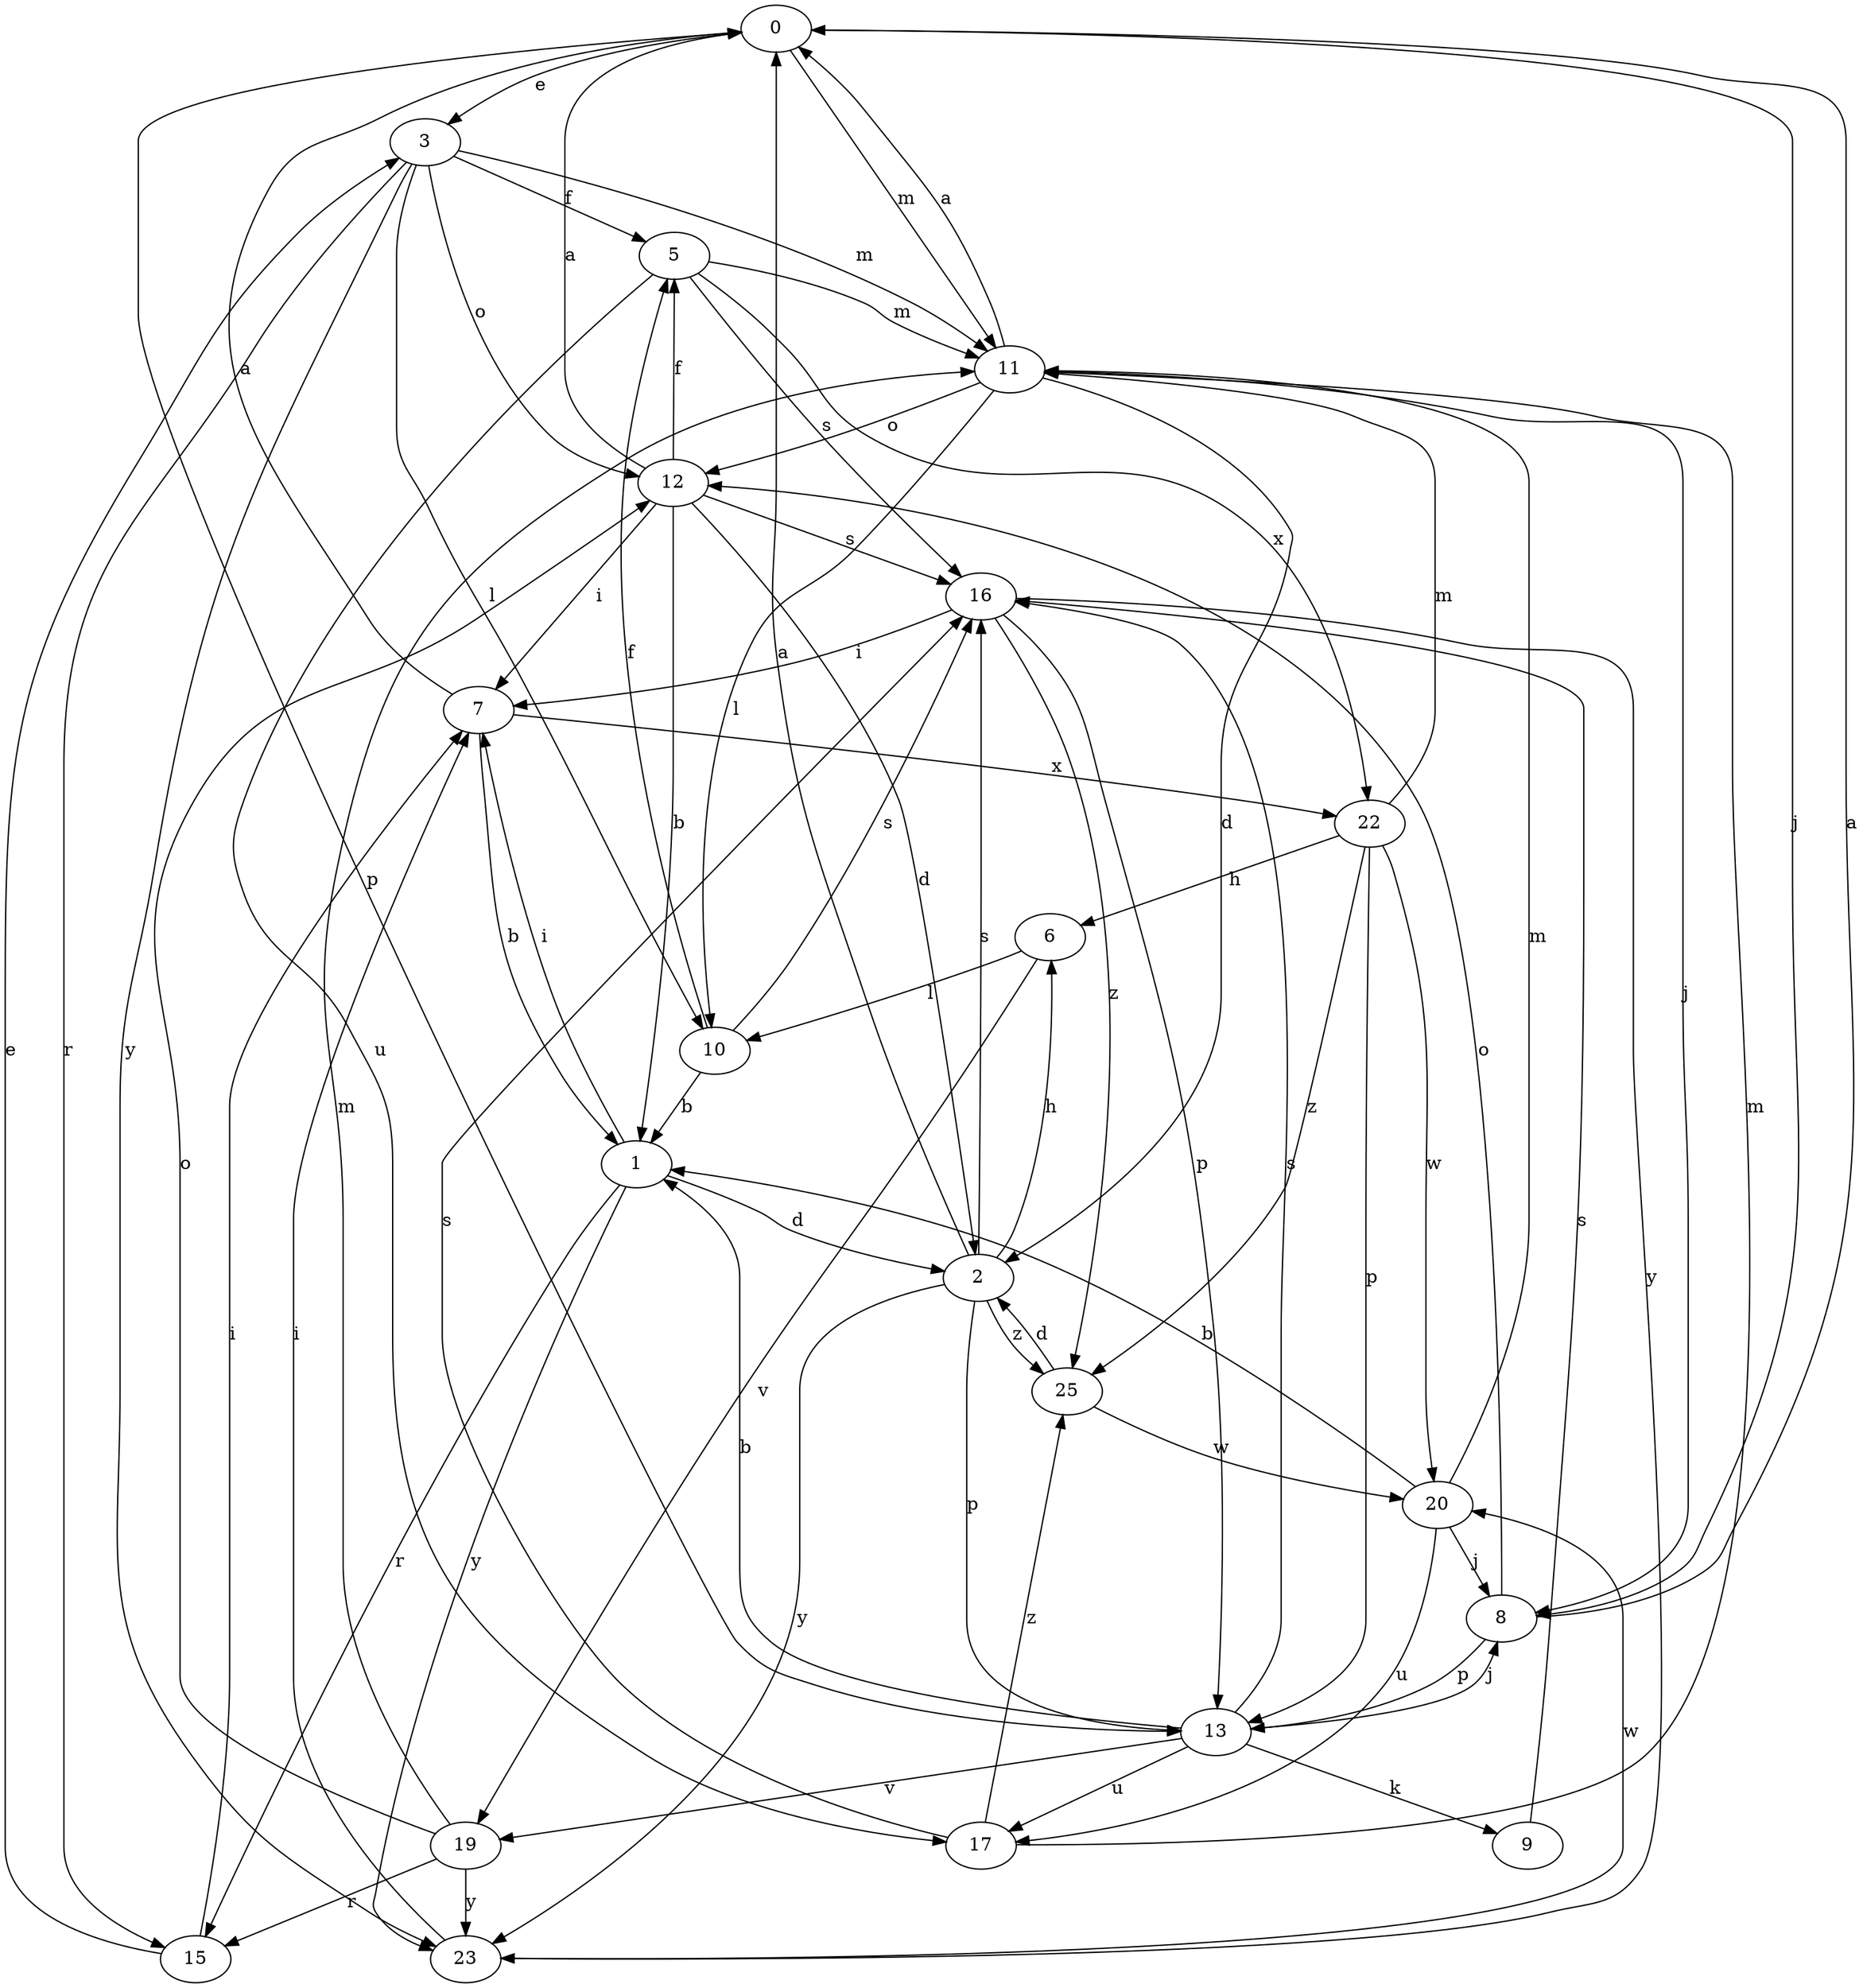 strict digraph  {
0;
1;
2;
3;
5;
6;
7;
8;
9;
10;
11;
12;
13;
15;
16;
17;
19;
20;
22;
23;
25;
0 -> 3  [label=e];
0 -> 8  [label=j];
0 -> 11  [label=m];
0 -> 13  [label=p];
1 -> 2  [label=d];
1 -> 7  [label=i];
1 -> 15  [label=r];
1 -> 23  [label=y];
2 -> 0  [label=a];
2 -> 6  [label=h];
2 -> 13  [label=p];
2 -> 16  [label=s];
2 -> 23  [label=y];
2 -> 25  [label=z];
3 -> 5  [label=f];
3 -> 10  [label=l];
3 -> 11  [label=m];
3 -> 12  [label=o];
3 -> 15  [label=r];
3 -> 23  [label=y];
5 -> 11  [label=m];
5 -> 16  [label=s];
5 -> 17  [label=u];
5 -> 22  [label=x];
6 -> 10  [label=l];
6 -> 19  [label=v];
7 -> 0  [label=a];
7 -> 1  [label=b];
7 -> 22  [label=x];
8 -> 0  [label=a];
8 -> 12  [label=o];
8 -> 13  [label=p];
9 -> 16  [label=s];
10 -> 1  [label=b];
10 -> 5  [label=f];
10 -> 16  [label=s];
11 -> 0  [label=a];
11 -> 2  [label=d];
11 -> 8  [label=j];
11 -> 10  [label=l];
11 -> 12  [label=o];
12 -> 0  [label=a];
12 -> 1  [label=b];
12 -> 2  [label=d];
12 -> 5  [label=f];
12 -> 7  [label=i];
12 -> 16  [label=s];
13 -> 1  [label=b];
13 -> 8  [label=j];
13 -> 9  [label=k];
13 -> 16  [label=s];
13 -> 17  [label=u];
13 -> 19  [label=v];
15 -> 3  [label=e];
15 -> 7  [label=i];
16 -> 7  [label=i];
16 -> 13  [label=p];
16 -> 23  [label=y];
16 -> 25  [label=z];
17 -> 11  [label=m];
17 -> 16  [label=s];
17 -> 25  [label=z];
19 -> 11  [label=m];
19 -> 12  [label=o];
19 -> 15  [label=r];
19 -> 23  [label=y];
20 -> 1  [label=b];
20 -> 8  [label=j];
20 -> 11  [label=m];
20 -> 17  [label=u];
22 -> 6  [label=h];
22 -> 11  [label=m];
22 -> 13  [label=p];
22 -> 20  [label=w];
22 -> 25  [label=z];
23 -> 7  [label=i];
23 -> 20  [label=w];
25 -> 2  [label=d];
25 -> 20  [label=w];
}
